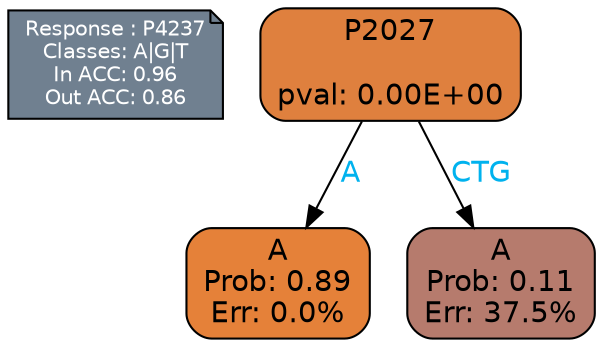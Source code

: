 digraph Tree {
node [shape=box, style="filled, rounded", color="black", fontname=helvetica] ;
graph [ranksep=equally, splines=polylines, bgcolor=transparent, dpi=600] ;
edge [fontname=helvetica] ;
LEGEND [label="Response : P4237
Classes: A|G|T
In ACC: 0.96
Out ACC: 0.86
",shape=note,align=left,style=filled,fillcolor="slategray",fontcolor="white",fontsize=10];1 [label="P2027

pval: 0.00E+00", fillcolor="#df803e"] ;
2 [label="A
Prob: 0.89
Err: 0.0%", fillcolor="#e58139"] ;
3 [label="A
Prob: 0.11
Err: 37.5%", fillcolor="#b67b6d"] ;
1 -> 2 [label="A",fontcolor=deepskyblue2] ;
1 -> 3 [label="CTG",fontcolor=deepskyblue2] ;
{rank = same; 2;3;}{rank = same; LEGEND;1;}}